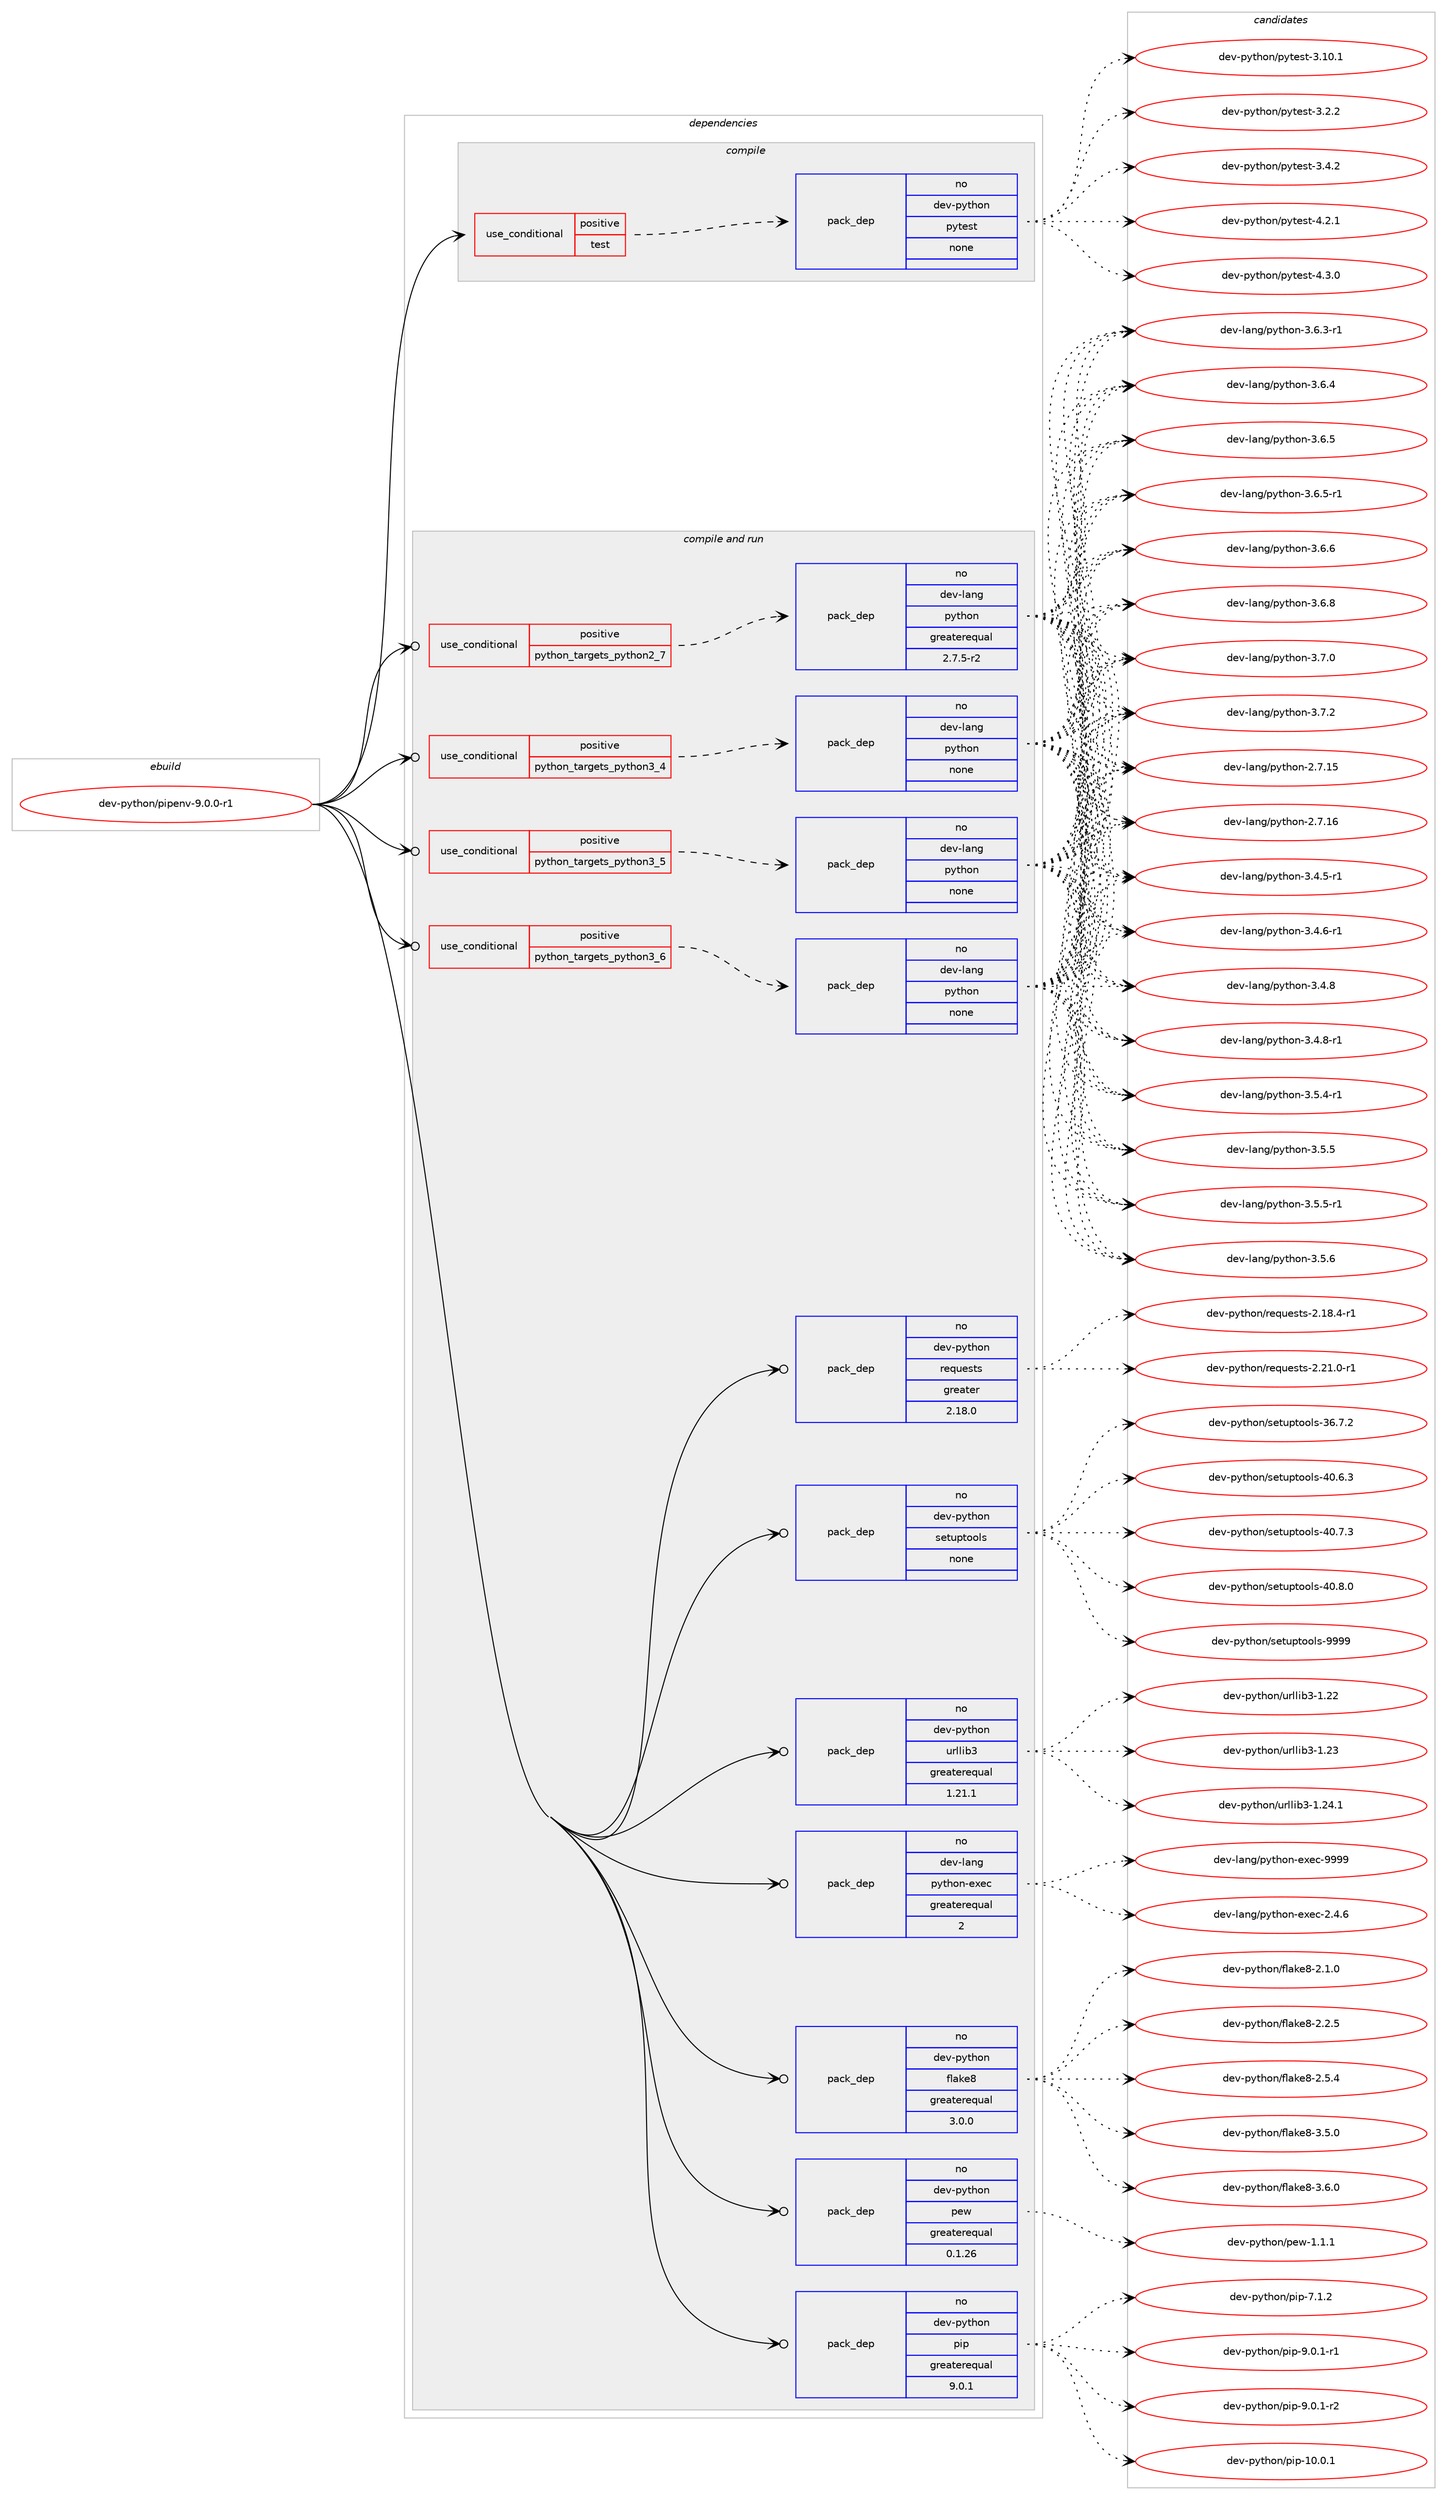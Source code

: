 digraph prolog {

# *************
# Graph options
# *************

newrank=true;
concentrate=true;
compound=true;
graph [rankdir=LR,fontname=Helvetica,fontsize=10,ranksep=1.5];#, ranksep=2.5, nodesep=0.2];
edge  [arrowhead=vee];
node  [fontname=Helvetica,fontsize=10];

# **********
# The ebuild
# **********

subgraph cluster_leftcol {
color=gray;
rank=same;
label=<<i>ebuild</i>>;
id [label="dev-python/pipenv-9.0.0-r1", color=red, width=4, href="../dev-python/pipenv-9.0.0-r1.svg"];
}

# ****************
# The dependencies
# ****************

subgraph cluster_midcol {
color=gray;
label=<<i>dependencies</i>>;
subgraph cluster_compile {
fillcolor="#eeeeee";
style=filled;
label=<<i>compile</i>>;
subgraph cond379528 {
dependency1425768 [label=<<TABLE BORDER="0" CELLBORDER="1" CELLSPACING="0" CELLPADDING="4"><TR><TD ROWSPAN="3" CELLPADDING="10">use_conditional</TD></TR><TR><TD>positive</TD></TR><TR><TD>test</TD></TR></TABLE>>, shape=none, color=red];
subgraph pack1022930 {
dependency1425769 [label=<<TABLE BORDER="0" CELLBORDER="1" CELLSPACING="0" CELLPADDING="4" WIDTH="220"><TR><TD ROWSPAN="6" CELLPADDING="30">pack_dep</TD></TR><TR><TD WIDTH="110">no</TD></TR><TR><TD>dev-python</TD></TR><TR><TD>pytest</TD></TR><TR><TD>none</TD></TR><TR><TD></TD></TR></TABLE>>, shape=none, color=blue];
}
dependency1425768:e -> dependency1425769:w [weight=20,style="dashed",arrowhead="vee"];
}
id:e -> dependency1425768:w [weight=20,style="solid",arrowhead="vee"];
}
subgraph cluster_compileandrun {
fillcolor="#eeeeee";
style=filled;
label=<<i>compile and run</i>>;
subgraph cond379529 {
dependency1425770 [label=<<TABLE BORDER="0" CELLBORDER="1" CELLSPACING="0" CELLPADDING="4"><TR><TD ROWSPAN="3" CELLPADDING="10">use_conditional</TD></TR><TR><TD>positive</TD></TR><TR><TD>python_targets_python2_7</TD></TR></TABLE>>, shape=none, color=red];
subgraph pack1022931 {
dependency1425771 [label=<<TABLE BORDER="0" CELLBORDER="1" CELLSPACING="0" CELLPADDING="4" WIDTH="220"><TR><TD ROWSPAN="6" CELLPADDING="30">pack_dep</TD></TR><TR><TD WIDTH="110">no</TD></TR><TR><TD>dev-lang</TD></TR><TR><TD>python</TD></TR><TR><TD>greaterequal</TD></TR><TR><TD>2.7.5-r2</TD></TR></TABLE>>, shape=none, color=blue];
}
dependency1425770:e -> dependency1425771:w [weight=20,style="dashed",arrowhead="vee"];
}
id:e -> dependency1425770:w [weight=20,style="solid",arrowhead="odotvee"];
subgraph cond379530 {
dependency1425772 [label=<<TABLE BORDER="0" CELLBORDER="1" CELLSPACING="0" CELLPADDING="4"><TR><TD ROWSPAN="3" CELLPADDING="10">use_conditional</TD></TR><TR><TD>positive</TD></TR><TR><TD>python_targets_python3_4</TD></TR></TABLE>>, shape=none, color=red];
subgraph pack1022932 {
dependency1425773 [label=<<TABLE BORDER="0" CELLBORDER="1" CELLSPACING="0" CELLPADDING="4" WIDTH="220"><TR><TD ROWSPAN="6" CELLPADDING="30">pack_dep</TD></TR><TR><TD WIDTH="110">no</TD></TR><TR><TD>dev-lang</TD></TR><TR><TD>python</TD></TR><TR><TD>none</TD></TR><TR><TD></TD></TR></TABLE>>, shape=none, color=blue];
}
dependency1425772:e -> dependency1425773:w [weight=20,style="dashed",arrowhead="vee"];
}
id:e -> dependency1425772:w [weight=20,style="solid",arrowhead="odotvee"];
subgraph cond379531 {
dependency1425774 [label=<<TABLE BORDER="0" CELLBORDER="1" CELLSPACING="0" CELLPADDING="4"><TR><TD ROWSPAN="3" CELLPADDING="10">use_conditional</TD></TR><TR><TD>positive</TD></TR><TR><TD>python_targets_python3_5</TD></TR></TABLE>>, shape=none, color=red];
subgraph pack1022933 {
dependency1425775 [label=<<TABLE BORDER="0" CELLBORDER="1" CELLSPACING="0" CELLPADDING="4" WIDTH="220"><TR><TD ROWSPAN="6" CELLPADDING="30">pack_dep</TD></TR><TR><TD WIDTH="110">no</TD></TR><TR><TD>dev-lang</TD></TR><TR><TD>python</TD></TR><TR><TD>none</TD></TR><TR><TD></TD></TR></TABLE>>, shape=none, color=blue];
}
dependency1425774:e -> dependency1425775:w [weight=20,style="dashed",arrowhead="vee"];
}
id:e -> dependency1425774:w [weight=20,style="solid",arrowhead="odotvee"];
subgraph cond379532 {
dependency1425776 [label=<<TABLE BORDER="0" CELLBORDER="1" CELLSPACING="0" CELLPADDING="4"><TR><TD ROWSPAN="3" CELLPADDING="10">use_conditional</TD></TR><TR><TD>positive</TD></TR><TR><TD>python_targets_python3_6</TD></TR></TABLE>>, shape=none, color=red];
subgraph pack1022934 {
dependency1425777 [label=<<TABLE BORDER="0" CELLBORDER="1" CELLSPACING="0" CELLPADDING="4" WIDTH="220"><TR><TD ROWSPAN="6" CELLPADDING="30">pack_dep</TD></TR><TR><TD WIDTH="110">no</TD></TR><TR><TD>dev-lang</TD></TR><TR><TD>python</TD></TR><TR><TD>none</TD></TR><TR><TD></TD></TR></TABLE>>, shape=none, color=blue];
}
dependency1425776:e -> dependency1425777:w [weight=20,style="dashed",arrowhead="vee"];
}
id:e -> dependency1425776:w [weight=20,style="solid",arrowhead="odotvee"];
subgraph pack1022935 {
dependency1425778 [label=<<TABLE BORDER="0" CELLBORDER="1" CELLSPACING="0" CELLPADDING="4" WIDTH="220"><TR><TD ROWSPAN="6" CELLPADDING="30">pack_dep</TD></TR><TR><TD WIDTH="110">no</TD></TR><TR><TD>dev-lang</TD></TR><TR><TD>python-exec</TD></TR><TR><TD>greaterequal</TD></TR><TR><TD>2</TD></TR></TABLE>>, shape=none, color=blue];
}
id:e -> dependency1425778:w [weight=20,style="solid",arrowhead="odotvee"];
subgraph pack1022936 {
dependency1425779 [label=<<TABLE BORDER="0" CELLBORDER="1" CELLSPACING="0" CELLPADDING="4" WIDTH="220"><TR><TD ROWSPAN="6" CELLPADDING="30">pack_dep</TD></TR><TR><TD WIDTH="110">no</TD></TR><TR><TD>dev-python</TD></TR><TR><TD>flake8</TD></TR><TR><TD>greaterequal</TD></TR><TR><TD>3.0.0</TD></TR></TABLE>>, shape=none, color=blue];
}
id:e -> dependency1425779:w [weight=20,style="solid",arrowhead="odotvee"];
subgraph pack1022937 {
dependency1425780 [label=<<TABLE BORDER="0" CELLBORDER="1" CELLSPACING="0" CELLPADDING="4" WIDTH="220"><TR><TD ROWSPAN="6" CELLPADDING="30">pack_dep</TD></TR><TR><TD WIDTH="110">no</TD></TR><TR><TD>dev-python</TD></TR><TR><TD>pew</TD></TR><TR><TD>greaterequal</TD></TR><TR><TD>0.1.26</TD></TR></TABLE>>, shape=none, color=blue];
}
id:e -> dependency1425780:w [weight=20,style="solid",arrowhead="odotvee"];
subgraph pack1022938 {
dependency1425781 [label=<<TABLE BORDER="0" CELLBORDER="1" CELLSPACING="0" CELLPADDING="4" WIDTH="220"><TR><TD ROWSPAN="6" CELLPADDING="30">pack_dep</TD></TR><TR><TD WIDTH="110">no</TD></TR><TR><TD>dev-python</TD></TR><TR><TD>pip</TD></TR><TR><TD>greaterequal</TD></TR><TR><TD>9.0.1</TD></TR></TABLE>>, shape=none, color=blue];
}
id:e -> dependency1425781:w [weight=20,style="solid",arrowhead="odotvee"];
subgraph pack1022939 {
dependency1425782 [label=<<TABLE BORDER="0" CELLBORDER="1" CELLSPACING="0" CELLPADDING="4" WIDTH="220"><TR><TD ROWSPAN="6" CELLPADDING="30">pack_dep</TD></TR><TR><TD WIDTH="110">no</TD></TR><TR><TD>dev-python</TD></TR><TR><TD>requests</TD></TR><TR><TD>greater</TD></TR><TR><TD>2.18.0</TD></TR></TABLE>>, shape=none, color=blue];
}
id:e -> dependency1425782:w [weight=20,style="solid",arrowhead="odotvee"];
subgraph pack1022940 {
dependency1425783 [label=<<TABLE BORDER="0" CELLBORDER="1" CELLSPACING="0" CELLPADDING="4" WIDTH="220"><TR><TD ROWSPAN="6" CELLPADDING="30">pack_dep</TD></TR><TR><TD WIDTH="110">no</TD></TR><TR><TD>dev-python</TD></TR><TR><TD>setuptools</TD></TR><TR><TD>none</TD></TR><TR><TD></TD></TR></TABLE>>, shape=none, color=blue];
}
id:e -> dependency1425783:w [weight=20,style="solid",arrowhead="odotvee"];
subgraph pack1022941 {
dependency1425784 [label=<<TABLE BORDER="0" CELLBORDER="1" CELLSPACING="0" CELLPADDING="4" WIDTH="220"><TR><TD ROWSPAN="6" CELLPADDING="30">pack_dep</TD></TR><TR><TD WIDTH="110">no</TD></TR><TR><TD>dev-python</TD></TR><TR><TD>urllib3</TD></TR><TR><TD>greaterequal</TD></TR><TR><TD>1.21.1</TD></TR></TABLE>>, shape=none, color=blue];
}
id:e -> dependency1425784:w [weight=20,style="solid",arrowhead="odotvee"];
}
subgraph cluster_run {
fillcolor="#eeeeee";
style=filled;
label=<<i>run</i>>;
}
}

# **************
# The candidates
# **************

subgraph cluster_choices {
rank=same;
color=gray;
label=<<i>candidates</i>>;

subgraph choice1022930 {
color=black;
nodesep=1;
choice100101118451121211161041111104711212111610111511645514649484649 [label="dev-python/pytest-3.10.1", color=red, width=4,href="../dev-python/pytest-3.10.1.svg"];
choice1001011184511212111610411111047112121116101115116455146504650 [label="dev-python/pytest-3.2.2", color=red, width=4,href="../dev-python/pytest-3.2.2.svg"];
choice1001011184511212111610411111047112121116101115116455146524650 [label="dev-python/pytest-3.4.2", color=red, width=4,href="../dev-python/pytest-3.4.2.svg"];
choice1001011184511212111610411111047112121116101115116455246504649 [label="dev-python/pytest-4.2.1", color=red, width=4,href="../dev-python/pytest-4.2.1.svg"];
choice1001011184511212111610411111047112121116101115116455246514648 [label="dev-python/pytest-4.3.0", color=red, width=4,href="../dev-python/pytest-4.3.0.svg"];
dependency1425769:e -> choice100101118451121211161041111104711212111610111511645514649484649:w [style=dotted,weight="100"];
dependency1425769:e -> choice1001011184511212111610411111047112121116101115116455146504650:w [style=dotted,weight="100"];
dependency1425769:e -> choice1001011184511212111610411111047112121116101115116455146524650:w [style=dotted,weight="100"];
dependency1425769:e -> choice1001011184511212111610411111047112121116101115116455246504649:w [style=dotted,weight="100"];
dependency1425769:e -> choice1001011184511212111610411111047112121116101115116455246514648:w [style=dotted,weight="100"];
}
subgraph choice1022931 {
color=black;
nodesep=1;
choice10010111845108971101034711212111610411111045504655464953 [label="dev-lang/python-2.7.15", color=red, width=4,href="../dev-lang/python-2.7.15.svg"];
choice10010111845108971101034711212111610411111045504655464954 [label="dev-lang/python-2.7.16", color=red, width=4,href="../dev-lang/python-2.7.16.svg"];
choice1001011184510897110103471121211161041111104551465246534511449 [label="dev-lang/python-3.4.5-r1", color=red, width=4,href="../dev-lang/python-3.4.5-r1.svg"];
choice1001011184510897110103471121211161041111104551465246544511449 [label="dev-lang/python-3.4.6-r1", color=red, width=4,href="../dev-lang/python-3.4.6-r1.svg"];
choice100101118451089711010347112121116104111110455146524656 [label="dev-lang/python-3.4.8", color=red, width=4,href="../dev-lang/python-3.4.8.svg"];
choice1001011184510897110103471121211161041111104551465246564511449 [label="dev-lang/python-3.4.8-r1", color=red, width=4,href="../dev-lang/python-3.4.8-r1.svg"];
choice1001011184510897110103471121211161041111104551465346524511449 [label="dev-lang/python-3.5.4-r1", color=red, width=4,href="../dev-lang/python-3.5.4-r1.svg"];
choice100101118451089711010347112121116104111110455146534653 [label="dev-lang/python-3.5.5", color=red, width=4,href="../dev-lang/python-3.5.5.svg"];
choice1001011184510897110103471121211161041111104551465346534511449 [label="dev-lang/python-3.5.5-r1", color=red, width=4,href="../dev-lang/python-3.5.5-r1.svg"];
choice100101118451089711010347112121116104111110455146534654 [label="dev-lang/python-3.5.6", color=red, width=4,href="../dev-lang/python-3.5.6.svg"];
choice1001011184510897110103471121211161041111104551465446514511449 [label="dev-lang/python-3.6.3-r1", color=red, width=4,href="../dev-lang/python-3.6.3-r1.svg"];
choice100101118451089711010347112121116104111110455146544652 [label="dev-lang/python-3.6.4", color=red, width=4,href="../dev-lang/python-3.6.4.svg"];
choice100101118451089711010347112121116104111110455146544653 [label="dev-lang/python-3.6.5", color=red, width=4,href="../dev-lang/python-3.6.5.svg"];
choice1001011184510897110103471121211161041111104551465446534511449 [label="dev-lang/python-3.6.5-r1", color=red, width=4,href="../dev-lang/python-3.6.5-r1.svg"];
choice100101118451089711010347112121116104111110455146544654 [label="dev-lang/python-3.6.6", color=red, width=4,href="../dev-lang/python-3.6.6.svg"];
choice100101118451089711010347112121116104111110455146544656 [label="dev-lang/python-3.6.8", color=red, width=4,href="../dev-lang/python-3.6.8.svg"];
choice100101118451089711010347112121116104111110455146554648 [label="dev-lang/python-3.7.0", color=red, width=4,href="../dev-lang/python-3.7.0.svg"];
choice100101118451089711010347112121116104111110455146554650 [label="dev-lang/python-3.7.2", color=red, width=4,href="../dev-lang/python-3.7.2.svg"];
dependency1425771:e -> choice10010111845108971101034711212111610411111045504655464953:w [style=dotted,weight="100"];
dependency1425771:e -> choice10010111845108971101034711212111610411111045504655464954:w [style=dotted,weight="100"];
dependency1425771:e -> choice1001011184510897110103471121211161041111104551465246534511449:w [style=dotted,weight="100"];
dependency1425771:e -> choice1001011184510897110103471121211161041111104551465246544511449:w [style=dotted,weight="100"];
dependency1425771:e -> choice100101118451089711010347112121116104111110455146524656:w [style=dotted,weight="100"];
dependency1425771:e -> choice1001011184510897110103471121211161041111104551465246564511449:w [style=dotted,weight="100"];
dependency1425771:e -> choice1001011184510897110103471121211161041111104551465346524511449:w [style=dotted,weight="100"];
dependency1425771:e -> choice100101118451089711010347112121116104111110455146534653:w [style=dotted,weight="100"];
dependency1425771:e -> choice1001011184510897110103471121211161041111104551465346534511449:w [style=dotted,weight="100"];
dependency1425771:e -> choice100101118451089711010347112121116104111110455146534654:w [style=dotted,weight="100"];
dependency1425771:e -> choice1001011184510897110103471121211161041111104551465446514511449:w [style=dotted,weight="100"];
dependency1425771:e -> choice100101118451089711010347112121116104111110455146544652:w [style=dotted,weight="100"];
dependency1425771:e -> choice100101118451089711010347112121116104111110455146544653:w [style=dotted,weight="100"];
dependency1425771:e -> choice1001011184510897110103471121211161041111104551465446534511449:w [style=dotted,weight="100"];
dependency1425771:e -> choice100101118451089711010347112121116104111110455146544654:w [style=dotted,weight="100"];
dependency1425771:e -> choice100101118451089711010347112121116104111110455146544656:w [style=dotted,weight="100"];
dependency1425771:e -> choice100101118451089711010347112121116104111110455146554648:w [style=dotted,weight="100"];
dependency1425771:e -> choice100101118451089711010347112121116104111110455146554650:w [style=dotted,weight="100"];
}
subgraph choice1022932 {
color=black;
nodesep=1;
choice10010111845108971101034711212111610411111045504655464953 [label="dev-lang/python-2.7.15", color=red, width=4,href="../dev-lang/python-2.7.15.svg"];
choice10010111845108971101034711212111610411111045504655464954 [label="dev-lang/python-2.7.16", color=red, width=4,href="../dev-lang/python-2.7.16.svg"];
choice1001011184510897110103471121211161041111104551465246534511449 [label="dev-lang/python-3.4.5-r1", color=red, width=4,href="../dev-lang/python-3.4.5-r1.svg"];
choice1001011184510897110103471121211161041111104551465246544511449 [label="dev-lang/python-3.4.6-r1", color=red, width=4,href="../dev-lang/python-3.4.6-r1.svg"];
choice100101118451089711010347112121116104111110455146524656 [label="dev-lang/python-3.4.8", color=red, width=4,href="../dev-lang/python-3.4.8.svg"];
choice1001011184510897110103471121211161041111104551465246564511449 [label="dev-lang/python-3.4.8-r1", color=red, width=4,href="../dev-lang/python-3.4.8-r1.svg"];
choice1001011184510897110103471121211161041111104551465346524511449 [label="dev-lang/python-3.5.4-r1", color=red, width=4,href="../dev-lang/python-3.5.4-r1.svg"];
choice100101118451089711010347112121116104111110455146534653 [label="dev-lang/python-3.5.5", color=red, width=4,href="../dev-lang/python-3.5.5.svg"];
choice1001011184510897110103471121211161041111104551465346534511449 [label="dev-lang/python-3.5.5-r1", color=red, width=4,href="../dev-lang/python-3.5.5-r1.svg"];
choice100101118451089711010347112121116104111110455146534654 [label="dev-lang/python-3.5.6", color=red, width=4,href="../dev-lang/python-3.5.6.svg"];
choice1001011184510897110103471121211161041111104551465446514511449 [label="dev-lang/python-3.6.3-r1", color=red, width=4,href="../dev-lang/python-3.6.3-r1.svg"];
choice100101118451089711010347112121116104111110455146544652 [label="dev-lang/python-3.6.4", color=red, width=4,href="../dev-lang/python-3.6.4.svg"];
choice100101118451089711010347112121116104111110455146544653 [label="dev-lang/python-3.6.5", color=red, width=4,href="../dev-lang/python-3.6.5.svg"];
choice1001011184510897110103471121211161041111104551465446534511449 [label="dev-lang/python-3.6.5-r1", color=red, width=4,href="../dev-lang/python-3.6.5-r1.svg"];
choice100101118451089711010347112121116104111110455146544654 [label="dev-lang/python-3.6.6", color=red, width=4,href="../dev-lang/python-3.6.6.svg"];
choice100101118451089711010347112121116104111110455146544656 [label="dev-lang/python-3.6.8", color=red, width=4,href="../dev-lang/python-3.6.8.svg"];
choice100101118451089711010347112121116104111110455146554648 [label="dev-lang/python-3.7.0", color=red, width=4,href="../dev-lang/python-3.7.0.svg"];
choice100101118451089711010347112121116104111110455146554650 [label="dev-lang/python-3.7.2", color=red, width=4,href="../dev-lang/python-3.7.2.svg"];
dependency1425773:e -> choice10010111845108971101034711212111610411111045504655464953:w [style=dotted,weight="100"];
dependency1425773:e -> choice10010111845108971101034711212111610411111045504655464954:w [style=dotted,weight="100"];
dependency1425773:e -> choice1001011184510897110103471121211161041111104551465246534511449:w [style=dotted,weight="100"];
dependency1425773:e -> choice1001011184510897110103471121211161041111104551465246544511449:w [style=dotted,weight="100"];
dependency1425773:e -> choice100101118451089711010347112121116104111110455146524656:w [style=dotted,weight="100"];
dependency1425773:e -> choice1001011184510897110103471121211161041111104551465246564511449:w [style=dotted,weight="100"];
dependency1425773:e -> choice1001011184510897110103471121211161041111104551465346524511449:w [style=dotted,weight="100"];
dependency1425773:e -> choice100101118451089711010347112121116104111110455146534653:w [style=dotted,weight="100"];
dependency1425773:e -> choice1001011184510897110103471121211161041111104551465346534511449:w [style=dotted,weight="100"];
dependency1425773:e -> choice100101118451089711010347112121116104111110455146534654:w [style=dotted,weight="100"];
dependency1425773:e -> choice1001011184510897110103471121211161041111104551465446514511449:w [style=dotted,weight="100"];
dependency1425773:e -> choice100101118451089711010347112121116104111110455146544652:w [style=dotted,weight="100"];
dependency1425773:e -> choice100101118451089711010347112121116104111110455146544653:w [style=dotted,weight="100"];
dependency1425773:e -> choice1001011184510897110103471121211161041111104551465446534511449:w [style=dotted,weight="100"];
dependency1425773:e -> choice100101118451089711010347112121116104111110455146544654:w [style=dotted,weight="100"];
dependency1425773:e -> choice100101118451089711010347112121116104111110455146544656:w [style=dotted,weight="100"];
dependency1425773:e -> choice100101118451089711010347112121116104111110455146554648:w [style=dotted,weight="100"];
dependency1425773:e -> choice100101118451089711010347112121116104111110455146554650:w [style=dotted,weight="100"];
}
subgraph choice1022933 {
color=black;
nodesep=1;
choice10010111845108971101034711212111610411111045504655464953 [label="dev-lang/python-2.7.15", color=red, width=4,href="../dev-lang/python-2.7.15.svg"];
choice10010111845108971101034711212111610411111045504655464954 [label="dev-lang/python-2.7.16", color=red, width=4,href="../dev-lang/python-2.7.16.svg"];
choice1001011184510897110103471121211161041111104551465246534511449 [label="dev-lang/python-3.4.5-r1", color=red, width=4,href="../dev-lang/python-3.4.5-r1.svg"];
choice1001011184510897110103471121211161041111104551465246544511449 [label="dev-lang/python-3.4.6-r1", color=red, width=4,href="../dev-lang/python-3.4.6-r1.svg"];
choice100101118451089711010347112121116104111110455146524656 [label="dev-lang/python-3.4.8", color=red, width=4,href="../dev-lang/python-3.4.8.svg"];
choice1001011184510897110103471121211161041111104551465246564511449 [label="dev-lang/python-3.4.8-r1", color=red, width=4,href="../dev-lang/python-3.4.8-r1.svg"];
choice1001011184510897110103471121211161041111104551465346524511449 [label="dev-lang/python-3.5.4-r1", color=red, width=4,href="../dev-lang/python-3.5.4-r1.svg"];
choice100101118451089711010347112121116104111110455146534653 [label="dev-lang/python-3.5.5", color=red, width=4,href="../dev-lang/python-3.5.5.svg"];
choice1001011184510897110103471121211161041111104551465346534511449 [label="dev-lang/python-3.5.5-r1", color=red, width=4,href="../dev-lang/python-3.5.5-r1.svg"];
choice100101118451089711010347112121116104111110455146534654 [label="dev-lang/python-3.5.6", color=red, width=4,href="../dev-lang/python-3.5.6.svg"];
choice1001011184510897110103471121211161041111104551465446514511449 [label="dev-lang/python-3.6.3-r1", color=red, width=4,href="../dev-lang/python-3.6.3-r1.svg"];
choice100101118451089711010347112121116104111110455146544652 [label="dev-lang/python-3.6.4", color=red, width=4,href="../dev-lang/python-3.6.4.svg"];
choice100101118451089711010347112121116104111110455146544653 [label="dev-lang/python-3.6.5", color=red, width=4,href="../dev-lang/python-3.6.5.svg"];
choice1001011184510897110103471121211161041111104551465446534511449 [label="dev-lang/python-3.6.5-r1", color=red, width=4,href="../dev-lang/python-3.6.5-r1.svg"];
choice100101118451089711010347112121116104111110455146544654 [label="dev-lang/python-3.6.6", color=red, width=4,href="../dev-lang/python-3.6.6.svg"];
choice100101118451089711010347112121116104111110455146544656 [label="dev-lang/python-3.6.8", color=red, width=4,href="../dev-lang/python-3.6.8.svg"];
choice100101118451089711010347112121116104111110455146554648 [label="dev-lang/python-3.7.0", color=red, width=4,href="../dev-lang/python-3.7.0.svg"];
choice100101118451089711010347112121116104111110455146554650 [label="dev-lang/python-3.7.2", color=red, width=4,href="../dev-lang/python-3.7.2.svg"];
dependency1425775:e -> choice10010111845108971101034711212111610411111045504655464953:w [style=dotted,weight="100"];
dependency1425775:e -> choice10010111845108971101034711212111610411111045504655464954:w [style=dotted,weight="100"];
dependency1425775:e -> choice1001011184510897110103471121211161041111104551465246534511449:w [style=dotted,weight="100"];
dependency1425775:e -> choice1001011184510897110103471121211161041111104551465246544511449:w [style=dotted,weight="100"];
dependency1425775:e -> choice100101118451089711010347112121116104111110455146524656:w [style=dotted,weight="100"];
dependency1425775:e -> choice1001011184510897110103471121211161041111104551465246564511449:w [style=dotted,weight="100"];
dependency1425775:e -> choice1001011184510897110103471121211161041111104551465346524511449:w [style=dotted,weight="100"];
dependency1425775:e -> choice100101118451089711010347112121116104111110455146534653:w [style=dotted,weight="100"];
dependency1425775:e -> choice1001011184510897110103471121211161041111104551465346534511449:w [style=dotted,weight="100"];
dependency1425775:e -> choice100101118451089711010347112121116104111110455146534654:w [style=dotted,weight="100"];
dependency1425775:e -> choice1001011184510897110103471121211161041111104551465446514511449:w [style=dotted,weight="100"];
dependency1425775:e -> choice100101118451089711010347112121116104111110455146544652:w [style=dotted,weight="100"];
dependency1425775:e -> choice100101118451089711010347112121116104111110455146544653:w [style=dotted,weight="100"];
dependency1425775:e -> choice1001011184510897110103471121211161041111104551465446534511449:w [style=dotted,weight="100"];
dependency1425775:e -> choice100101118451089711010347112121116104111110455146544654:w [style=dotted,weight="100"];
dependency1425775:e -> choice100101118451089711010347112121116104111110455146544656:w [style=dotted,weight="100"];
dependency1425775:e -> choice100101118451089711010347112121116104111110455146554648:w [style=dotted,weight="100"];
dependency1425775:e -> choice100101118451089711010347112121116104111110455146554650:w [style=dotted,weight="100"];
}
subgraph choice1022934 {
color=black;
nodesep=1;
choice10010111845108971101034711212111610411111045504655464953 [label="dev-lang/python-2.7.15", color=red, width=4,href="../dev-lang/python-2.7.15.svg"];
choice10010111845108971101034711212111610411111045504655464954 [label="dev-lang/python-2.7.16", color=red, width=4,href="../dev-lang/python-2.7.16.svg"];
choice1001011184510897110103471121211161041111104551465246534511449 [label="dev-lang/python-3.4.5-r1", color=red, width=4,href="../dev-lang/python-3.4.5-r1.svg"];
choice1001011184510897110103471121211161041111104551465246544511449 [label="dev-lang/python-3.4.6-r1", color=red, width=4,href="../dev-lang/python-3.4.6-r1.svg"];
choice100101118451089711010347112121116104111110455146524656 [label="dev-lang/python-3.4.8", color=red, width=4,href="../dev-lang/python-3.4.8.svg"];
choice1001011184510897110103471121211161041111104551465246564511449 [label="dev-lang/python-3.4.8-r1", color=red, width=4,href="../dev-lang/python-3.4.8-r1.svg"];
choice1001011184510897110103471121211161041111104551465346524511449 [label="dev-lang/python-3.5.4-r1", color=red, width=4,href="../dev-lang/python-3.5.4-r1.svg"];
choice100101118451089711010347112121116104111110455146534653 [label="dev-lang/python-3.5.5", color=red, width=4,href="../dev-lang/python-3.5.5.svg"];
choice1001011184510897110103471121211161041111104551465346534511449 [label="dev-lang/python-3.5.5-r1", color=red, width=4,href="../dev-lang/python-3.5.5-r1.svg"];
choice100101118451089711010347112121116104111110455146534654 [label="dev-lang/python-3.5.6", color=red, width=4,href="../dev-lang/python-3.5.6.svg"];
choice1001011184510897110103471121211161041111104551465446514511449 [label="dev-lang/python-3.6.3-r1", color=red, width=4,href="../dev-lang/python-3.6.3-r1.svg"];
choice100101118451089711010347112121116104111110455146544652 [label="dev-lang/python-3.6.4", color=red, width=4,href="../dev-lang/python-3.6.4.svg"];
choice100101118451089711010347112121116104111110455146544653 [label="dev-lang/python-3.6.5", color=red, width=4,href="../dev-lang/python-3.6.5.svg"];
choice1001011184510897110103471121211161041111104551465446534511449 [label="dev-lang/python-3.6.5-r1", color=red, width=4,href="../dev-lang/python-3.6.5-r1.svg"];
choice100101118451089711010347112121116104111110455146544654 [label="dev-lang/python-3.6.6", color=red, width=4,href="../dev-lang/python-3.6.6.svg"];
choice100101118451089711010347112121116104111110455146544656 [label="dev-lang/python-3.6.8", color=red, width=4,href="../dev-lang/python-3.6.8.svg"];
choice100101118451089711010347112121116104111110455146554648 [label="dev-lang/python-3.7.0", color=red, width=4,href="../dev-lang/python-3.7.0.svg"];
choice100101118451089711010347112121116104111110455146554650 [label="dev-lang/python-3.7.2", color=red, width=4,href="../dev-lang/python-3.7.2.svg"];
dependency1425777:e -> choice10010111845108971101034711212111610411111045504655464953:w [style=dotted,weight="100"];
dependency1425777:e -> choice10010111845108971101034711212111610411111045504655464954:w [style=dotted,weight="100"];
dependency1425777:e -> choice1001011184510897110103471121211161041111104551465246534511449:w [style=dotted,weight="100"];
dependency1425777:e -> choice1001011184510897110103471121211161041111104551465246544511449:w [style=dotted,weight="100"];
dependency1425777:e -> choice100101118451089711010347112121116104111110455146524656:w [style=dotted,weight="100"];
dependency1425777:e -> choice1001011184510897110103471121211161041111104551465246564511449:w [style=dotted,weight="100"];
dependency1425777:e -> choice1001011184510897110103471121211161041111104551465346524511449:w [style=dotted,weight="100"];
dependency1425777:e -> choice100101118451089711010347112121116104111110455146534653:w [style=dotted,weight="100"];
dependency1425777:e -> choice1001011184510897110103471121211161041111104551465346534511449:w [style=dotted,weight="100"];
dependency1425777:e -> choice100101118451089711010347112121116104111110455146534654:w [style=dotted,weight="100"];
dependency1425777:e -> choice1001011184510897110103471121211161041111104551465446514511449:w [style=dotted,weight="100"];
dependency1425777:e -> choice100101118451089711010347112121116104111110455146544652:w [style=dotted,weight="100"];
dependency1425777:e -> choice100101118451089711010347112121116104111110455146544653:w [style=dotted,weight="100"];
dependency1425777:e -> choice1001011184510897110103471121211161041111104551465446534511449:w [style=dotted,weight="100"];
dependency1425777:e -> choice100101118451089711010347112121116104111110455146544654:w [style=dotted,weight="100"];
dependency1425777:e -> choice100101118451089711010347112121116104111110455146544656:w [style=dotted,weight="100"];
dependency1425777:e -> choice100101118451089711010347112121116104111110455146554648:w [style=dotted,weight="100"];
dependency1425777:e -> choice100101118451089711010347112121116104111110455146554650:w [style=dotted,weight="100"];
}
subgraph choice1022935 {
color=black;
nodesep=1;
choice1001011184510897110103471121211161041111104510112010199455046524654 [label="dev-lang/python-exec-2.4.6", color=red, width=4,href="../dev-lang/python-exec-2.4.6.svg"];
choice10010111845108971101034711212111610411111045101120101994557575757 [label="dev-lang/python-exec-9999", color=red, width=4,href="../dev-lang/python-exec-9999.svg"];
dependency1425778:e -> choice1001011184510897110103471121211161041111104510112010199455046524654:w [style=dotted,weight="100"];
dependency1425778:e -> choice10010111845108971101034711212111610411111045101120101994557575757:w [style=dotted,weight="100"];
}
subgraph choice1022936 {
color=black;
nodesep=1;
choice10010111845112121116104111110471021089710710156455046494648 [label="dev-python/flake8-2.1.0", color=red, width=4,href="../dev-python/flake8-2.1.0.svg"];
choice10010111845112121116104111110471021089710710156455046504653 [label="dev-python/flake8-2.2.5", color=red, width=4,href="../dev-python/flake8-2.2.5.svg"];
choice10010111845112121116104111110471021089710710156455046534652 [label="dev-python/flake8-2.5.4", color=red, width=4,href="../dev-python/flake8-2.5.4.svg"];
choice10010111845112121116104111110471021089710710156455146534648 [label="dev-python/flake8-3.5.0", color=red, width=4,href="../dev-python/flake8-3.5.0.svg"];
choice10010111845112121116104111110471021089710710156455146544648 [label="dev-python/flake8-3.6.0", color=red, width=4,href="../dev-python/flake8-3.6.0.svg"];
dependency1425779:e -> choice10010111845112121116104111110471021089710710156455046494648:w [style=dotted,weight="100"];
dependency1425779:e -> choice10010111845112121116104111110471021089710710156455046504653:w [style=dotted,weight="100"];
dependency1425779:e -> choice10010111845112121116104111110471021089710710156455046534652:w [style=dotted,weight="100"];
dependency1425779:e -> choice10010111845112121116104111110471021089710710156455146534648:w [style=dotted,weight="100"];
dependency1425779:e -> choice10010111845112121116104111110471021089710710156455146544648:w [style=dotted,weight="100"];
}
subgraph choice1022937 {
color=black;
nodesep=1;
choice1001011184511212111610411111047112101119454946494649 [label="dev-python/pew-1.1.1", color=red, width=4,href="../dev-python/pew-1.1.1.svg"];
dependency1425780:e -> choice1001011184511212111610411111047112101119454946494649:w [style=dotted,weight="100"];
}
subgraph choice1022938 {
color=black;
nodesep=1;
choice100101118451121211161041111104711210511245494846484649 [label="dev-python/pip-10.0.1", color=red, width=4,href="../dev-python/pip-10.0.1.svg"];
choice1001011184511212111610411111047112105112455546494650 [label="dev-python/pip-7.1.2", color=red, width=4,href="../dev-python/pip-7.1.2.svg"];
choice10010111845112121116104111110471121051124557464846494511449 [label="dev-python/pip-9.0.1-r1", color=red, width=4,href="../dev-python/pip-9.0.1-r1.svg"];
choice10010111845112121116104111110471121051124557464846494511450 [label="dev-python/pip-9.0.1-r2", color=red, width=4,href="../dev-python/pip-9.0.1-r2.svg"];
dependency1425781:e -> choice100101118451121211161041111104711210511245494846484649:w [style=dotted,weight="100"];
dependency1425781:e -> choice1001011184511212111610411111047112105112455546494650:w [style=dotted,weight="100"];
dependency1425781:e -> choice10010111845112121116104111110471121051124557464846494511449:w [style=dotted,weight="100"];
dependency1425781:e -> choice10010111845112121116104111110471121051124557464846494511450:w [style=dotted,weight="100"];
}
subgraph choice1022939 {
color=black;
nodesep=1;
choice1001011184511212111610411111047114101113117101115116115455046495646524511449 [label="dev-python/requests-2.18.4-r1", color=red, width=4,href="../dev-python/requests-2.18.4-r1.svg"];
choice1001011184511212111610411111047114101113117101115116115455046504946484511449 [label="dev-python/requests-2.21.0-r1", color=red, width=4,href="../dev-python/requests-2.21.0-r1.svg"];
dependency1425782:e -> choice1001011184511212111610411111047114101113117101115116115455046495646524511449:w [style=dotted,weight="100"];
dependency1425782:e -> choice1001011184511212111610411111047114101113117101115116115455046504946484511449:w [style=dotted,weight="100"];
}
subgraph choice1022940 {
color=black;
nodesep=1;
choice100101118451121211161041111104711510111611711211611111110811545515446554650 [label="dev-python/setuptools-36.7.2", color=red, width=4,href="../dev-python/setuptools-36.7.2.svg"];
choice100101118451121211161041111104711510111611711211611111110811545524846544651 [label="dev-python/setuptools-40.6.3", color=red, width=4,href="../dev-python/setuptools-40.6.3.svg"];
choice100101118451121211161041111104711510111611711211611111110811545524846554651 [label="dev-python/setuptools-40.7.3", color=red, width=4,href="../dev-python/setuptools-40.7.3.svg"];
choice100101118451121211161041111104711510111611711211611111110811545524846564648 [label="dev-python/setuptools-40.8.0", color=red, width=4,href="../dev-python/setuptools-40.8.0.svg"];
choice10010111845112121116104111110471151011161171121161111111081154557575757 [label="dev-python/setuptools-9999", color=red, width=4,href="../dev-python/setuptools-9999.svg"];
dependency1425783:e -> choice100101118451121211161041111104711510111611711211611111110811545515446554650:w [style=dotted,weight="100"];
dependency1425783:e -> choice100101118451121211161041111104711510111611711211611111110811545524846544651:w [style=dotted,weight="100"];
dependency1425783:e -> choice100101118451121211161041111104711510111611711211611111110811545524846554651:w [style=dotted,weight="100"];
dependency1425783:e -> choice100101118451121211161041111104711510111611711211611111110811545524846564648:w [style=dotted,weight="100"];
dependency1425783:e -> choice10010111845112121116104111110471151011161171121161111111081154557575757:w [style=dotted,weight="100"];
}
subgraph choice1022941 {
color=black;
nodesep=1;
choice100101118451121211161041111104711711410810810598514549465050 [label="dev-python/urllib3-1.22", color=red, width=4,href="../dev-python/urllib3-1.22.svg"];
choice100101118451121211161041111104711711410810810598514549465051 [label="dev-python/urllib3-1.23", color=red, width=4,href="../dev-python/urllib3-1.23.svg"];
choice1001011184511212111610411111047117114108108105985145494650524649 [label="dev-python/urllib3-1.24.1", color=red, width=4,href="../dev-python/urllib3-1.24.1.svg"];
dependency1425784:e -> choice100101118451121211161041111104711711410810810598514549465050:w [style=dotted,weight="100"];
dependency1425784:e -> choice100101118451121211161041111104711711410810810598514549465051:w [style=dotted,weight="100"];
dependency1425784:e -> choice1001011184511212111610411111047117114108108105985145494650524649:w [style=dotted,weight="100"];
}
}

}
